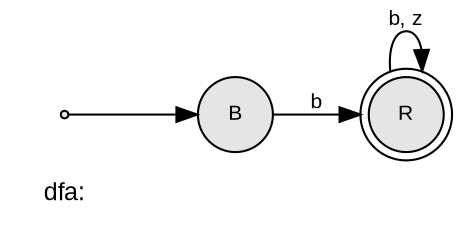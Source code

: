digraph finite_state_machine {

  rankdir = LR;

  node [fontname = Arial fontsize = 10 style = filled fillcolor = gray90]
  "dfa:" [shape = none style = "" fontsize = 12];
  node [shape = point]; START; // shape for START node
  node [shape = circle peripheries = 2] "R"; // shape for final nodes
  node [shape = circle peripheries = 1];  // shape for non-final nodes
  START -> "B";

  "B" -> "R" [label = "b" fontname = Arial fontsize = 10]; 
  "R" -> "R" [label = "b, z" fontname = Arial fontsize = 10]; 

}

